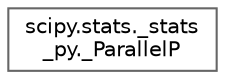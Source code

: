 digraph "Graphical Class Hierarchy"
{
 // LATEX_PDF_SIZE
  bgcolor="transparent";
  edge [fontname=Helvetica,fontsize=10,labelfontname=Helvetica,labelfontsize=10];
  node [fontname=Helvetica,fontsize=10,shape=box,height=0.2,width=0.4];
  rankdir="LR";
  Node0 [id="Node000000",label="scipy.stats._stats\l_py._ParallelP",height=0.2,width=0.4,color="grey40", fillcolor="white", style="filled",URL="$da/d78/classscipy_1_1stats_1_1__stats__py_1_1__ParallelP.html",tooltip=" "];
}
